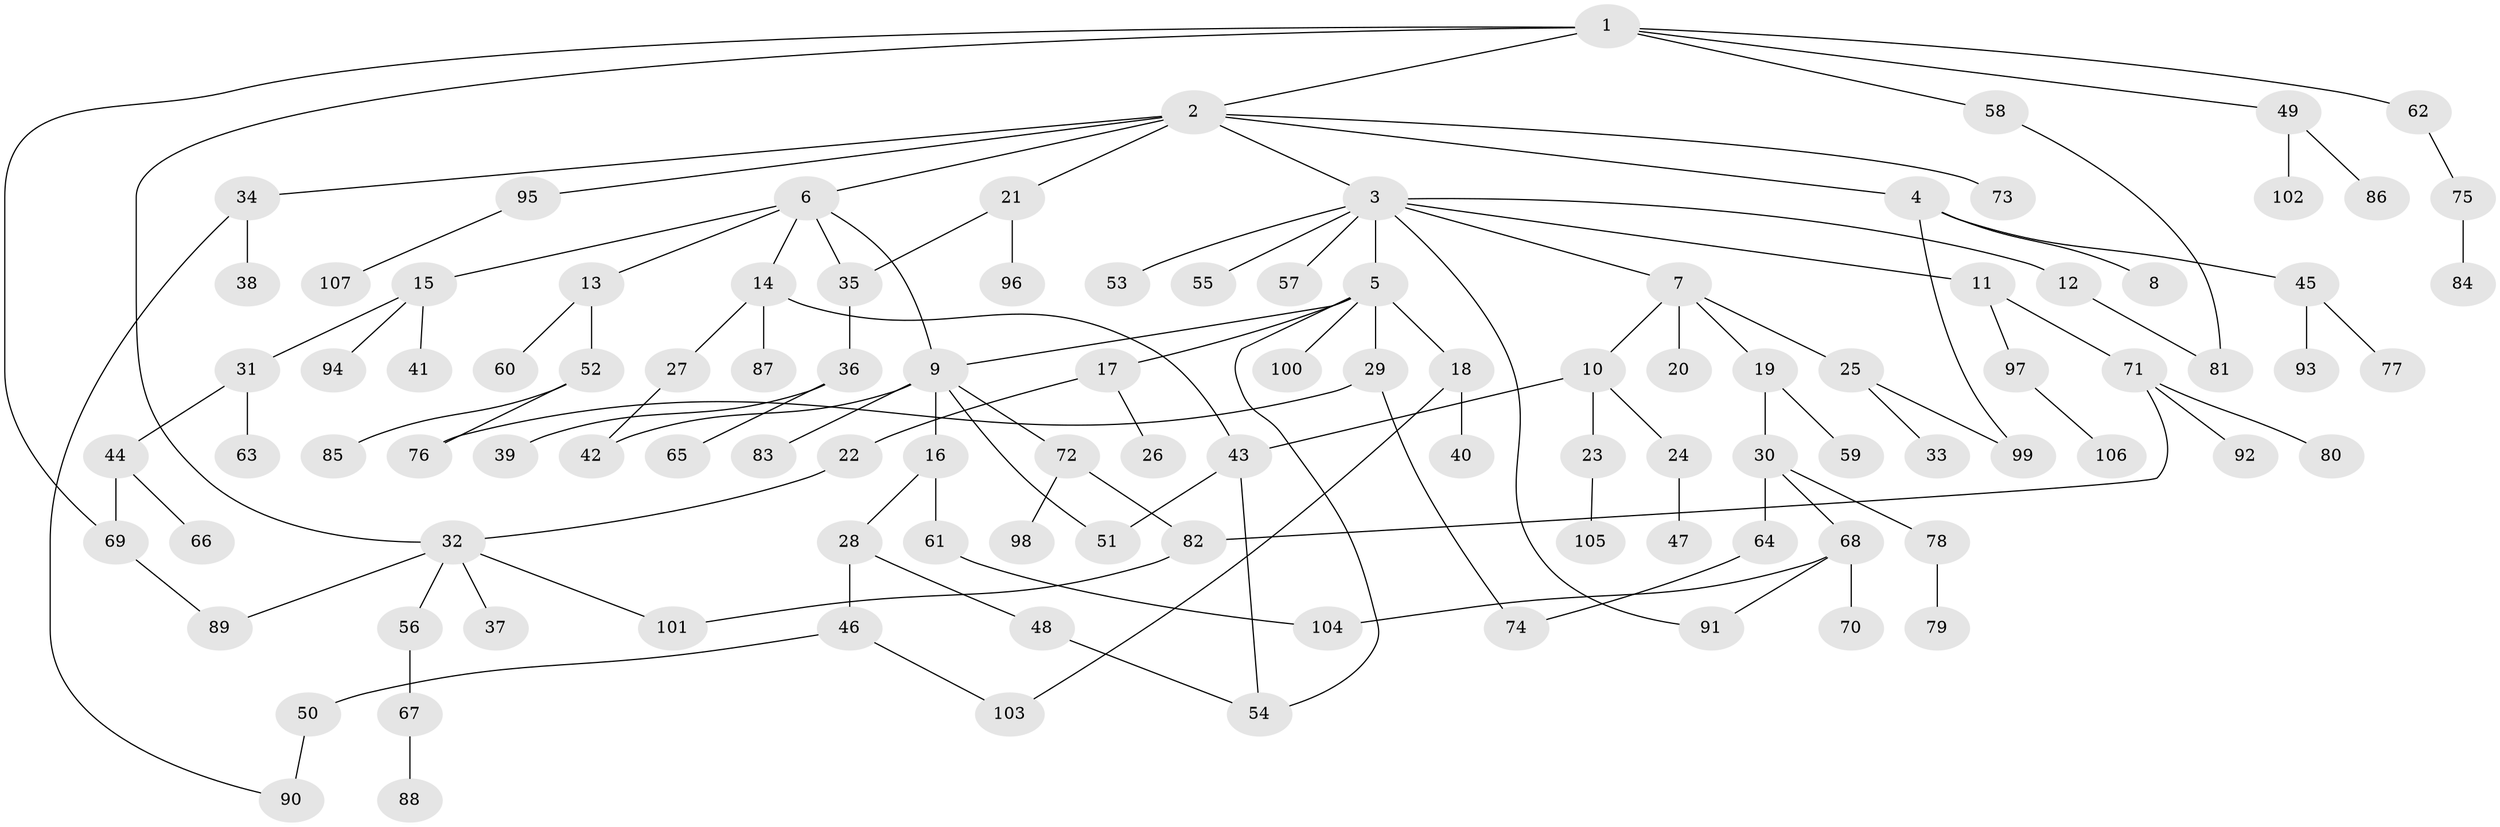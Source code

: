 // coarse degree distribution, {6: 0.03773584905660377, 17: 0.018867924528301886, 7: 0.03773584905660377, 4: 0.07547169811320754, 10: 0.018867924528301886, 1: 0.41509433962264153, 2: 0.3018867924528302, 3: 0.09433962264150944}
// Generated by graph-tools (version 1.1) at 2025/16/03/04/25 18:16:50]
// undirected, 107 vertices, 126 edges
graph export_dot {
graph [start="1"]
  node [color=gray90,style=filled];
  1;
  2;
  3;
  4;
  5;
  6;
  7;
  8;
  9;
  10;
  11;
  12;
  13;
  14;
  15;
  16;
  17;
  18;
  19;
  20;
  21;
  22;
  23;
  24;
  25;
  26;
  27;
  28;
  29;
  30;
  31;
  32;
  33;
  34;
  35;
  36;
  37;
  38;
  39;
  40;
  41;
  42;
  43;
  44;
  45;
  46;
  47;
  48;
  49;
  50;
  51;
  52;
  53;
  54;
  55;
  56;
  57;
  58;
  59;
  60;
  61;
  62;
  63;
  64;
  65;
  66;
  67;
  68;
  69;
  70;
  71;
  72;
  73;
  74;
  75;
  76;
  77;
  78;
  79;
  80;
  81;
  82;
  83;
  84;
  85;
  86;
  87;
  88;
  89;
  90;
  91;
  92;
  93;
  94;
  95;
  96;
  97;
  98;
  99;
  100;
  101;
  102;
  103;
  104;
  105;
  106;
  107;
  1 -- 2;
  1 -- 49;
  1 -- 58;
  1 -- 62;
  1 -- 69;
  1 -- 32;
  2 -- 3;
  2 -- 4;
  2 -- 6;
  2 -- 21;
  2 -- 34;
  2 -- 73;
  2 -- 95;
  3 -- 5;
  3 -- 7;
  3 -- 11;
  3 -- 12;
  3 -- 53;
  3 -- 55;
  3 -- 57;
  3 -- 91;
  4 -- 8;
  4 -- 45;
  4 -- 99;
  5 -- 9;
  5 -- 17;
  5 -- 18;
  5 -- 29;
  5 -- 54;
  5 -- 100;
  6 -- 13;
  6 -- 14;
  6 -- 15;
  6 -- 35;
  6 -- 9;
  7 -- 10;
  7 -- 19;
  7 -- 20;
  7 -- 25;
  9 -- 16;
  9 -- 72;
  9 -- 83;
  9 -- 42;
  9 -- 51;
  10 -- 23;
  10 -- 24;
  10 -- 43;
  11 -- 71;
  11 -- 97;
  12 -- 81;
  13 -- 52;
  13 -- 60;
  14 -- 27;
  14 -- 43;
  14 -- 87;
  15 -- 31;
  15 -- 41;
  15 -- 94;
  16 -- 28;
  16 -- 61;
  17 -- 22;
  17 -- 26;
  18 -- 40;
  18 -- 103;
  19 -- 30;
  19 -- 59;
  21 -- 96;
  21 -- 35;
  22 -- 32;
  23 -- 105;
  24 -- 47;
  25 -- 33;
  25 -- 99;
  27 -- 42;
  28 -- 46;
  28 -- 48;
  29 -- 74;
  29 -- 76;
  30 -- 64;
  30 -- 68;
  30 -- 78;
  31 -- 44;
  31 -- 63;
  32 -- 37;
  32 -- 56;
  32 -- 101;
  32 -- 89;
  34 -- 38;
  34 -- 90;
  35 -- 36;
  36 -- 39;
  36 -- 65;
  43 -- 51;
  43 -- 54;
  44 -- 66;
  44 -- 69;
  45 -- 77;
  45 -- 93;
  46 -- 50;
  46 -- 103;
  48 -- 54;
  49 -- 86;
  49 -- 102;
  50 -- 90;
  52 -- 76;
  52 -- 85;
  56 -- 67;
  58 -- 81;
  61 -- 104;
  62 -- 75;
  64 -- 74;
  67 -- 88;
  68 -- 70;
  68 -- 91;
  68 -- 104;
  69 -- 89;
  71 -- 80;
  71 -- 92;
  71 -- 82;
  72 -- 82;
  72 -- 98;
  75 -- 84;
  78 -- 79;
  82 -- 101;
  95 -- 107;
  97 -- 106;
}
